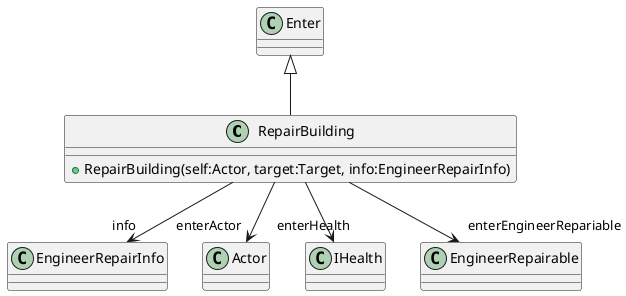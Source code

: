 @startuml
class RepairBuilding {
    + RepairBuilding(self:Actor, target:Target, info:EngineerRepairInfo)
}
Enter <|-- RepairBuilding
RepairBuilding --> "info" EngineerRepairInfo
RepairBuilding --> "enterActor" Actor
RepairBuilding --> "enterHealth" IHealth
RepairBuilding --> "enterEngineerRepariable" EngineerRepairable
@enduml
